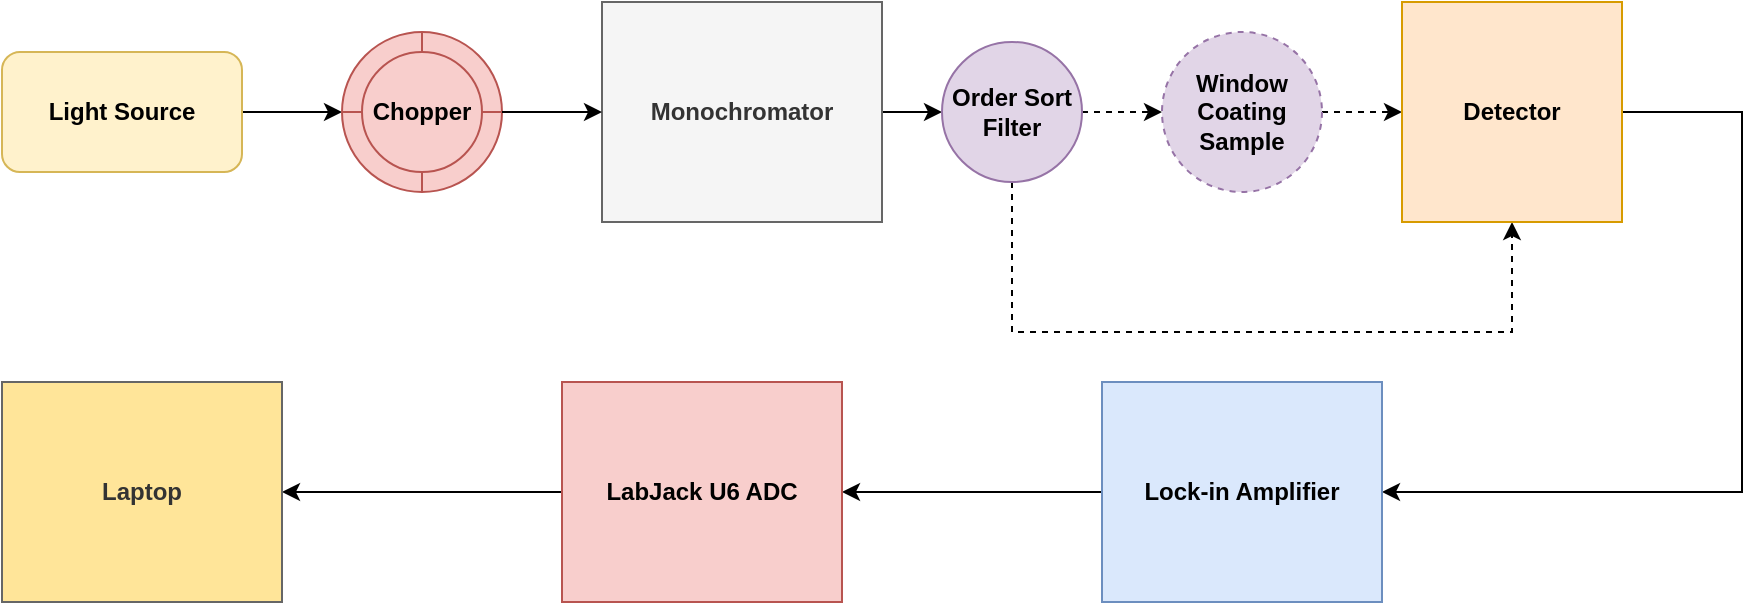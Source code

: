 <mxfile version="14.6.9" type="device"><diagram id="wuLDFk5rljpTzFa9Jkib" name="Page-1"><mxGraphModel dx="1483" dy="883" grid="1" gridSize="10" guides="1" tooltips="1" connect="1" arrows="1" fold="1" page="1" pageScale="1" pageWidth="1100" pageHeight="850" math="0" shadow="0"><root><mxCell id="0"/><mxCell id="1" parent="0"/><mxCell id="RslYHtvplZudaIczh1_i-11" style="edgeStyle=orthogonalEdgeStyle;rounded=0;orthogonalLoop=1;jettySize=auto;html=1;entryX=0;entryY=0.5;entryDx=0;entryDy=0;" edge="1" parent="1" source="RslYHtvplZudaIczh1_i-1" target="RslYHtvplZudaIczh1_i-5"><mxGeometry relative="1" as="geometry"/></mxCell><mxCell id="RslYHtvplZudaIczh1_i-1" value="Light Source" style="rounded=1;whiteSpace=wrap;html=1;fontStyle=1;fillColor=#fff2cc;strokeColor=#d6b656;" vertex="1" parent="1"><mxGeometry x="150" y="195" width="120" height="60" as="geometry"/></mxCell><mxCell id="RslYHtvplZudaIczh1_i-14" style="edgeStyle=orthogonalEdgeStyle;rounded=0;orthogonalLoop=1;jettySize=auto;html=1;" edge="1" parent="1" source="RslYHtvplZudaIczh1_i-3" target="RslYHtvplZudaIczh1_i-13"><mxGeometry relative="1" as="geometry"/></mxCell><mxCell id="RslYHtvplZudaIczh1_i-3" value="Monochromator" style="rounded=0;whiteSpace=wrap;html=1;fontStyle=1;fillColor=#f5f5f5;strokeColor=#666666;fontColor=#333333;" vertex="1" parent="1"><mxGeometry x="450" y="170" width="140" height="110" as="geometry"/></mxCell><mxCell id="RslYHtvplZudaIczh1_i-5" value="" style="ellipse;whiteSpace=wrap;html=1;aspect=fixed;fillColor=#f8cecc;strokeColor=#b85450;" vertex="1" parent="1"><mxGeometry x="320" y="185" width="80" height="80" as="geometry"/></mxCell><mxCell id="RslYHtvplZudaIczh1_i-12" style="edgeStyle=orthogonalEdgeStyle;rounded=0;orthogonalLoop=1;jettySize=auto;html=1;entryX=0;entryY=0.5;entryDx=0;entryDy=0;" edge="1" parent="1" source="RslYHtvplZudaIczh1_i-6" target="RslYHtvplZudaIczh1_i-3"><mxGeometry relative="1" as="geometry"/></mxCell><mxCell id="RslYHtvplZudaIczh1_i-6" value="&lt;b&gt;Chopper&lt;/b&gt;" style="ellipse;whiteSpace=wrap;html=1;aspect=fixed;fillColor=#f8cecc;strokeColor=#b85450;" vertex="1" parent="1"><mxGeometry x="330" y="195" width="60" height="60" as="geometry"/></mxCell><mxCell id="RslYHtvplZudaIczh1_i-7" value="" style="endArrow=none;html=1;fillColor=#f8cecc;strokeColor=#b85450;" edge="1" parent="1"><mxGeometry width="50" height="50" relative="1" as="geometry"><mxPoint x="360" y="265" as="sourcePoint"/><mxPoint x="360" y="255" as="targetPoint"/></mxGeometry></mxCell><mxCell id="RslYHtvplZudaIczh1_i-8" value="" style="endArrow=none;html=1;fillColor=#f8cecc;strokeColor=#b85450;" edge="1" parent="1"><mxGeometry width="50" height="50" relative="1" as="geometry"><mxPoint x="320" y="225" as="sourcePoint"/><mxPoint x="330" y="225" as="targetPoint"/></mxGeometry></mxCell><mxCell id="RslYHtvplZudaIczh1_i-9" value="" style="endArrow=none;html=1;entryX=0.5;entryY=0;entryDx=0;entryDy=0;fillColor=#f8cecc;strokeColor=#b85450;" edge="1" parent="1" target="RslYHtvplZudaIczh1_i-5"><mxGeometry width="50" height="50" relative="1" as="geometry"><mxPoint x="360" y="195" as="sourcePoint"/><mxPoint x="390" y="175" as="targetPoint"/></mxGeometry></mxCell><mxCell id="RslYHtvplZudaIczh1_i-10" value="" style="endArrow=none;html=1;exitX=1;exitY=0.5;exitDx=0;exitDy=0;entryX=1;entryY=0.5;entryDx=0;entryDy=0;fillColor=#f8cecc;strokeColor=#b85450;" edge="1" parent="1" source="RslYHtvplZudaIczh1_i-6" target="RslYHtvplZudaIczh1_i-5"><mxGeometry width="50" height="50" relative="1" as="geometry"><mxPoint x="380" y="265" as="sourcePoint"/><mxPoint x="430" y="215" as="targetPoint"/></mxGeometry></mxCell><mxCell id="RslYHtvplZudaIczh1_i-16" style="edgeStyle=orthogonalEdgeStyle;rounded=0;orthogonalLoop=1;jettySize=auto;html=1;entryX=0;entryY=0.5;entryDx=0;entryDy=0;dashed=1;" edge="1" parent="1" source="RslYHtvplZudaIczh1_i-13" target="RslYHtvplZudaIczh1_i-15"><mxGeometry relative="1" as="geometry"/></mxCell><mxCell id="RslYHtvplZudaIczh1_i-20" style="edgeStyle=orthogonalEdgeStyle;rounded=0;orthogonalLoop=1;jettySize=auto;html=1;entryX=0.5;entryY=1;entryDx=0;entryDy=0;dashed=1;" edge="1" parent="1" source="RslYHtvplZudaIczh1_i-13" target="RslYHtvplZudaIczh1_i-17"><mxGeometry relative="1" as="geometry"><mxPoint x="710" y="405" as="targetPoint"/><Array as="points"><mxPoint x="655" y="335"/><mxPoint x="905" y="335"/></Array></mxGeometry></mxCell><mxCell id="RslYHtvplZudaIczh1_i-13" value="Order Sort&lt;br&gt;Filter" style="ellipse;whiteSpace=wrap;html=1;aspect=fixed;fillColor=#e1d5e7;strokeColor=#9673a6;fontStyle=1" vertex="1" parent="1"><mxGeometry x="620" y="190" width="70" height="70" as="geometry"/></mxCell><mxCell id="RslYHtvplZudaIczh1_i-21" style="edgeStyle=orthogonalEdgeStyle;rounded=0;orthogonalLoop=1;jettySize=auto;html=1;entryX=0;entryY=0.5;entryDx=0;entryDy=0;dashed=1;" edge="1" parent="1" source="RslYHtvplZudaIczh1_i-15" target="RslYHtvplZudaIczh1_i-17"><mxGeometry relative="1" as="geometry"/></mxCell><mxCell id="RslYHtvplZudaIczh1_i-15" value="Window Coating Sample" style="ellipse;whiteSpace=wrap;html=1;aspect=fixed;fontStyle=1;fillColor=#e1d5e7;strokeColor=#9673a6;dashed=1;" vertex="1" parent="1"><mxGeometry x="730" y="185" width="80" height="80" as="geometry"/></mxCell><mxCell id="RslYHtvplZudaIczh1_i-25" style="edgeStyle=orthogonalEdgeStyle;rounded=0;orthogonalLoop=1;jettySize=auto;html=1;entryX=1;entryY=0.5;entryDx=0;entryDy=0;" edge="1" parent="1" source="RslYHtvplZudaIczh1_i-17" target="RslYHtvplZudaIczh1_i-24"><mxGeometry relative="1" as="geometry"><Array as="points"><mxPoint x="1020" y="225"/><mxPoint x="1020" y="415"/></Array></mxGeometry></mxCell><mxCell id="RslYHtvplZudaIczh1_i-17" value="Detector" style="whiteSpace=wrap;html=1;aspect=fixed;fontStyle=1;fillColor=#ffe6cc;strokeColor=#d79b00;" vertex="1" parent="1"><mxGeometry x="850" y="170" width="110" height="110" as="geometry"/></mxCell><mxCell id="RslYHtvplZudaIczh1_i-28" style="edgeStyle=orthogonalEdgeStyle;rounded=0;orthogonalLoop=1;jettySize=auto;html=1;entryX=1;entryY=0.5;entryDx=0;entryDy=0;" edge="1" parent="1" source="RslYHtvplZudaIczh1_i-24" target="RslYHtvplZudaIczh1_i-27"><mxGeometry relative="1" as="geometry"/></mxCell><mxCell id="RslYHtvplZudaIczh1_i-24" value="Lock-in Amplifier" style="rounded=0;whiteSpace=wrap;html=1;fontStyle=1;fillColor=#dae8fc;strokeColor=#6c8ebf;" vertex="1" parent="1"><mxGeometry x="700" y="360" width="140" height="110" as="geometry"/></mxCell><mxCell id="RslYHtvplZudaIczh1_i-32" style="edgeStyle=orthogonalEdgeStyle;rounded=0;orthogonalLoop=1;jettySize=auto;html=1;entryX=1;entryY=0.5;entryDx=0;entryDy=0;" edge="1" parent="1" source="RslYHtvplZudaIczh1_i-27" target="RslYHtvplZudaIczh1_i-31"><mxGeometry relative="1" as="geometry"/></mxCell><mxCell id="RslYHtvplZudaIczh1_i-27" value="LabJack U6 ADC" style="rounded=0;whiteSpace=wrap;html=1;fontStyle=1;fillColor=#f8cecc;strokeColor=#b85450;" vertex="1" parent="1"><mxGeometry x="430" y="360" width="140" height="110" as="geometry"/></mxCell><mxCell id="RslYHtvplZudaIczh1_i-31" value="Laptop" style="rounded=0;whiteSpace=wrap;html=1;fontStyle=1;strokeColor=#666666;fontColor=#333333;fillColor=#FFE599;" vertex="1" parent="1"><mxGeometry x="150" y="360" width="140" height="110" as="geometry"/></mxCell></root></mxGraphModel></diagram></mxfile>